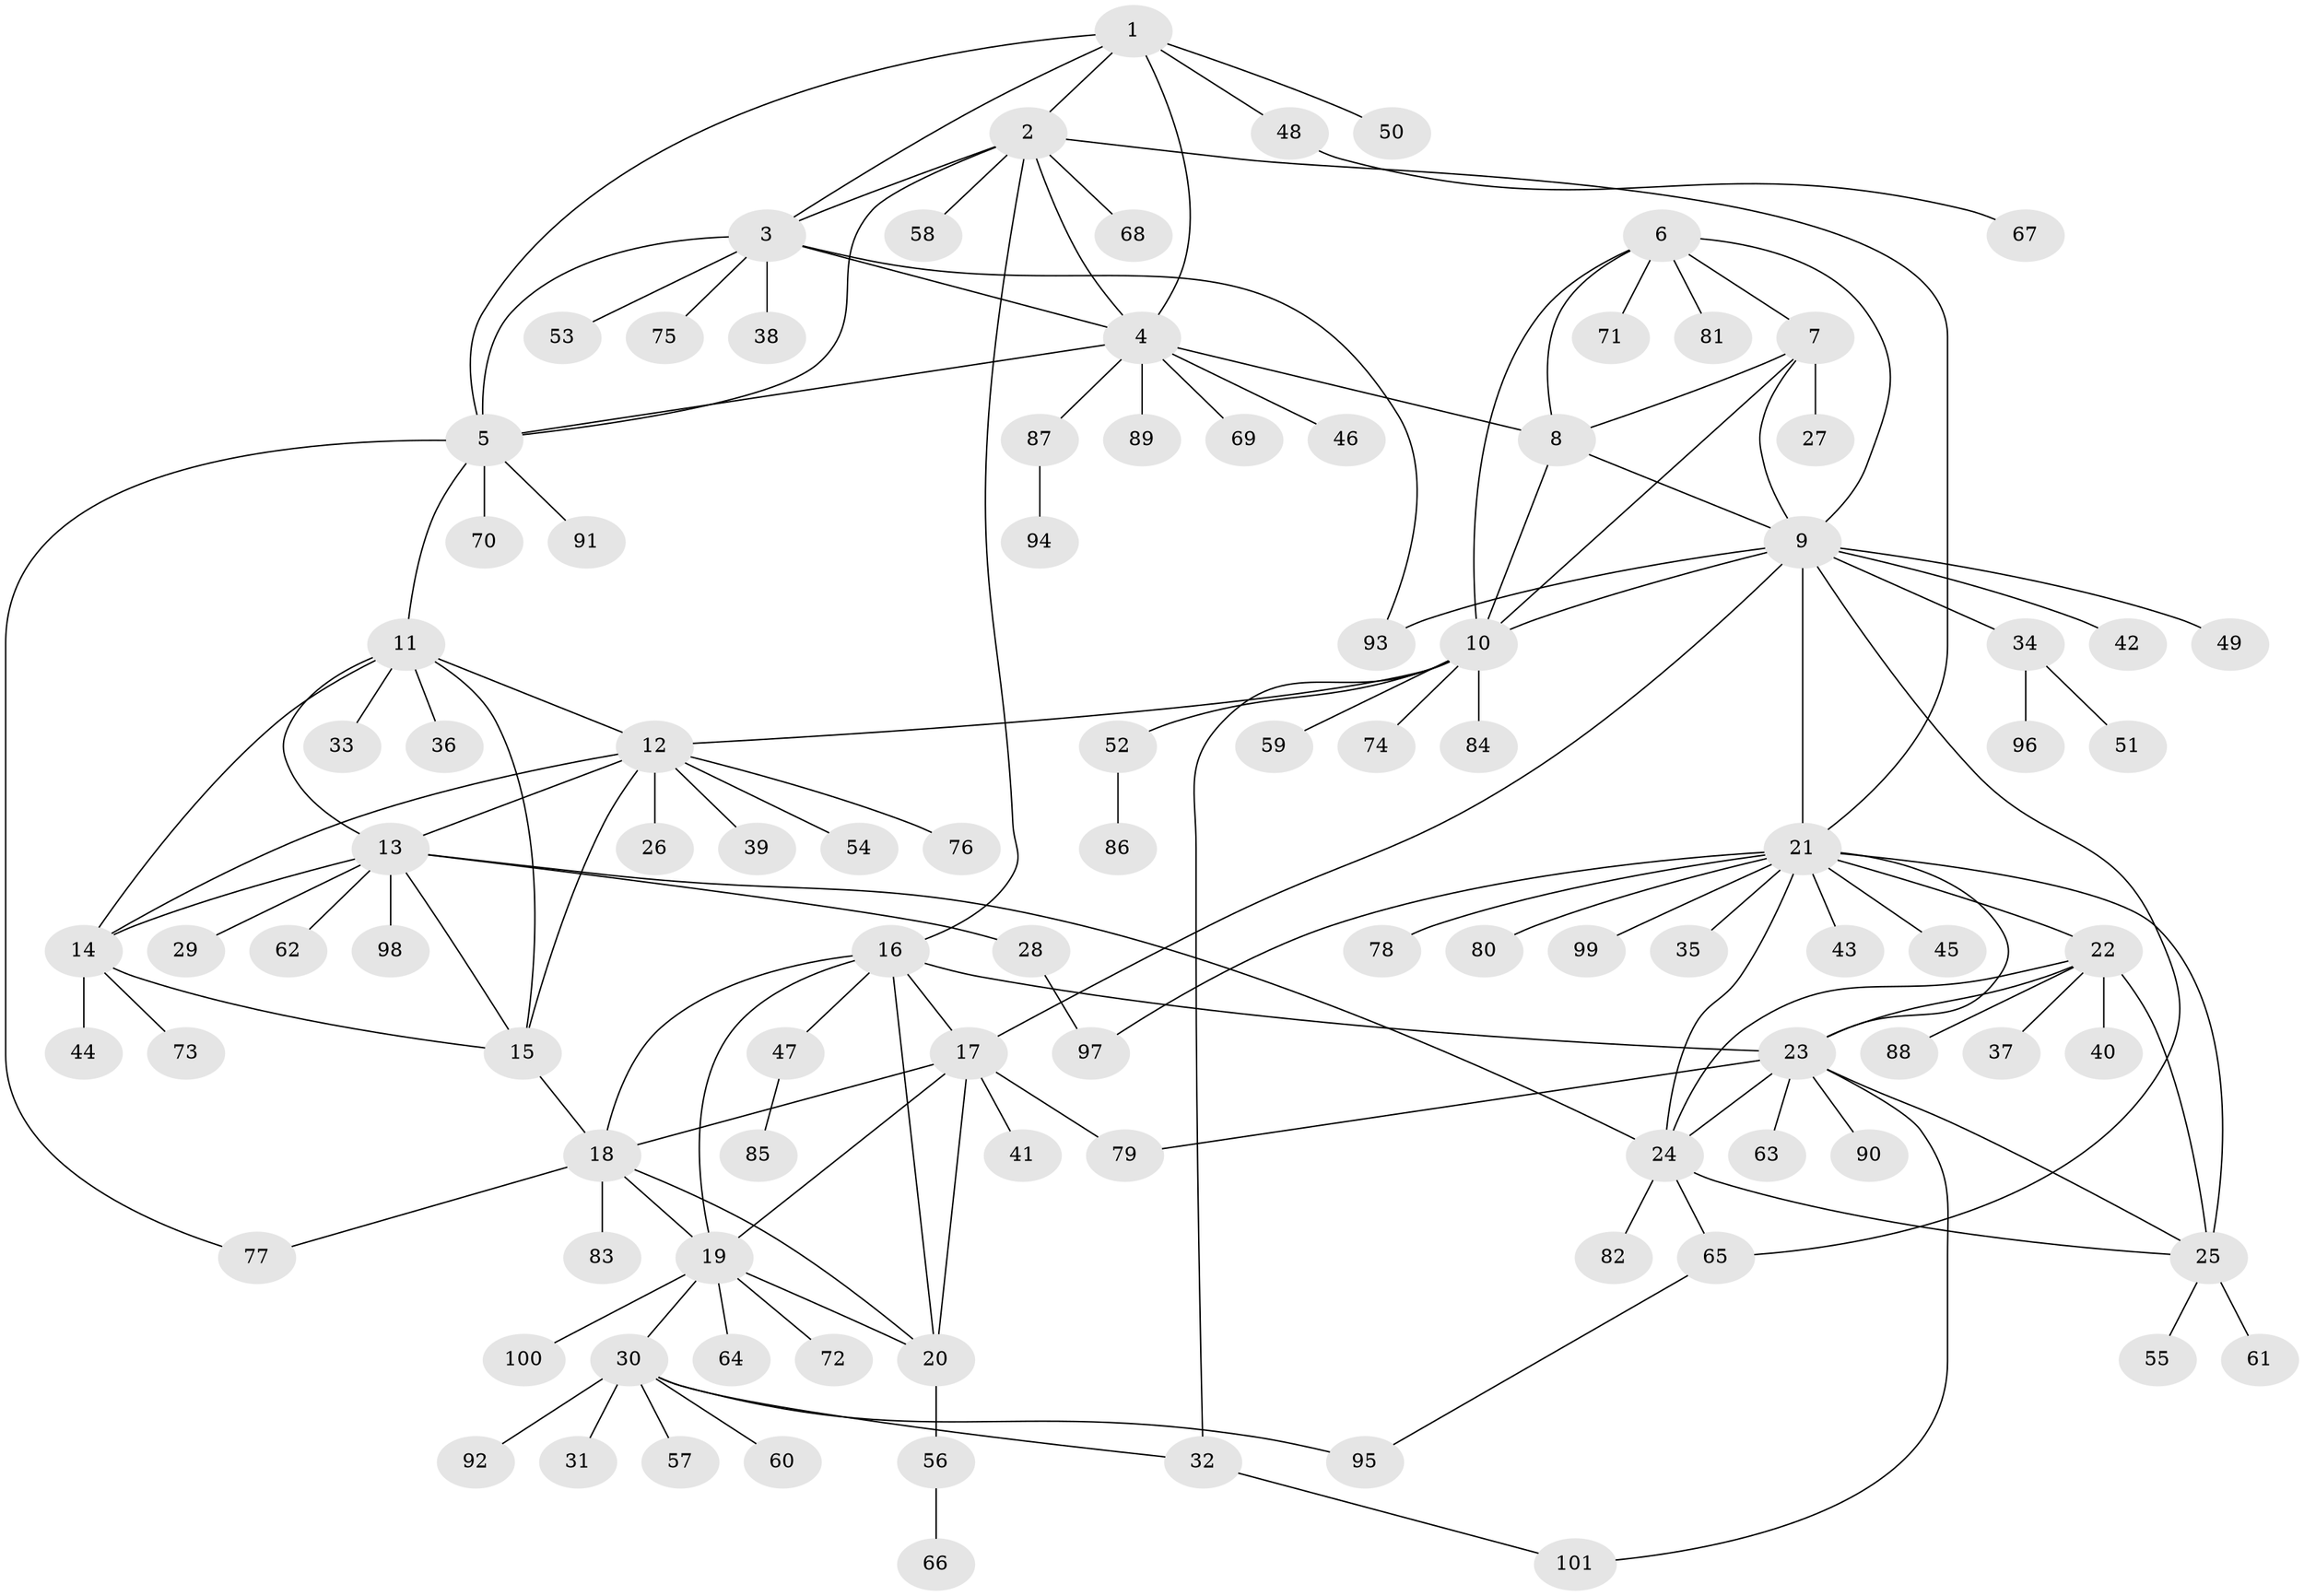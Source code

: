 // Generated by graph-tools (version 1.1) at 2025/54/03/09/25 04:54:15]
// undirected, 101 vertices, 144 edges
graph export_dot {
graph [start="1"]
  node [color=gray90,style=filled];
  1;
  2;
  3;
  4;
  5;
  6;
  7;
  8;
  9;
  10;
  11;
  12;
  13;
  14;
  15;
  16;
  17;
  18;
  19;
  20;
  21;
  22;
  23;
  24;
  25;
  26;
  27;
  28;
  29;
  30;
  31;
  32;
  33;
  34;
  35;
  36;
  37;
  38;
  39;
  40;
  41;
  42;
  43;
  44;
  45;
  46;
  47;
  48;
  49;
  50;
  51;
  52;
  53;
  54;
  55;
  56;
  57;
  58;
  59;
  60;
  61;
  62;
  63;
  64;
  65;
  66;
  67;
  68;
  69;
  70;
  71;
  72;
  73;
  74;
  75;
  76;
  77;
  78;
  79;
  80;
  81;
  82;
  83;
  84;
  85;
  86;
  87;
  88;
  89;
  90;
  91;
  92;
  93;
  94;
  95;
  96;
  97;
  98;
  99;
  100;
  101;
  1 -- 2;
  1 -- 3;
  1 -- 4;
  1 -- 5;
  1 -- 48;
  1 -- 50;
  2 -- 3;
  2 -- 4;
  2 -- 5;
  2 -- 16;
  2 -- 21;
  2 -- 58;
  2 -- 68;
  3 -- 4;
  3 -- 5;
  3 -- 38;
  3 -- 53;
  3 -- 75;
  3 -- 93;
  4 -- 5;
  4 -- 8;
  4 -- 46;
  4 -- 69;
  4 -- 87;
  4 -- 89;
  5 -- 11;
  5 -- 70;
  5 -- 77;
  5 -- 91;
  6 -- 7;
  6 -- 8;
  6 -- 9;
  6 -- 10;
  6 -- 71;
  6 -- 81;
  7 -- 8;
  7 -- 9;
  7 -- 10;
  7 -- 27;
  8 -- 9;
  8 -- 10;
  9 -- 10;
  9 -- 17;
  9 -- 21;
  9 -- 34;
  9 -- 42;
  9 -- 49;
  9 -- 65;
  9 -- 93;
  10 -- 12;
  10 -- 32;
  10 -- 52;
  10 -- 59;
  10 -- 74;
  10 -- 84;
  11 -- 12;
  11 -- 13;
  11 -- 14;
  11 -- 15;
  11 -- 33;
  11 -- 36;
  12 -- 13;
  12 -- 14;
  12 -- 15;
  12 -- 26;
  12 -- 39;
  12 -- 54;
  12 -- 76;
  13 -- 14;
  13 -- 15;
  13 -- 24;
  13 -- 28;
  13 -- 29;
  13 -- 62;
  13 -- 98;
  14 -- 15;
  14 -- 44;
  14 -- 73;
  15 -- 18;
  16 -- 17;
  16 -- 18;
  16 -- 19;
  16 -- 20;
  16 -- 23;
  16 -- 47;
  17 -- 18;
  17 -- 19;
  17 -- 20;
  17 -- 41;
  17 -- 79;
  18 -- 19;
  18 -- 20;
  18 -- 77;
  18 -- 83;
  19 -- 20;
  19 -- 30;
  19 -- 64;
  19 -- 72;
  19 -- 100;
  20 -- 56;
  21 -- 22;
  21 -- 23;
  21 -- 24;
  21 -- 25;
  21 -- 35;
  21 -- 43;
  21 -- 45;
  21 -- 78;
  21 -- 80;
  21 -- 97;
  21 -- 99;
  22 -- 23;
  22 -- 24;
  22 -- 25;
  22 -- 37;
  22 -- 40;
  22 -- 88;
  23 -- 24;
  23 -- 25;
  23 -- 63;
  23 -- 79;
  23 -- 90;
  23 -- 101;
  24 -- 25;
  24 -- 65;
  24 -- 82;
  25 -- 55;
  25 -- 61;
  28 -- 97;
  30 -- 31;
  30 -- 32;
  30 -- 57;
  30 -- 60;
  30 -- 92;
  30 -- 95;
  32 -- 101;
  34 -- 51;
  34 -- 96;
  47 -- 85;
  48 -- 67;
  52 -- 86;
  56 -- 66;
  65 -- 95;
  87 -- 94;
}
